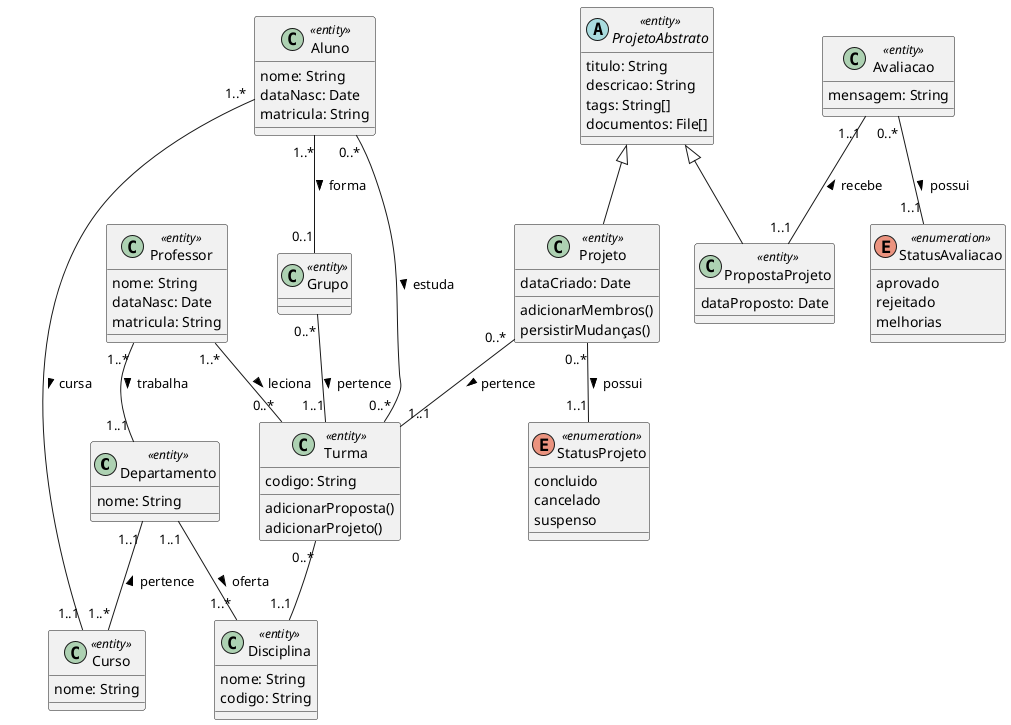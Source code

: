 @startuml 
' Muitas dessas classes estão envoltas nos macros de start/endsub pois
' queremos permitir include seletivo de classes em outros diagramas de classes
' de alguns casos de uso.
!startsub Departamento
class Departamento <<entity>> {
  nome: String
}
!endsub

!startsub Disciplina
class Disciplina <<entity>> {
  nome: String
  codigo: String
}
!endsub

!startsub Curso
class Curso <<entity>> {
  nome: String
}
!endsub

!startsub Professor
class Professor <<entity>> {
  nome: String
  dataNasc: Date
  matricula: String
}
!endsub

!startsub Aluno
class Aluno <<entity>> {
  nome: String
  dataNasc: Date
  matricula: String
}
!endsub

!startsub Grupo
class Grupo <<entity>> {
}
!endsub

!startsub StatusProjeto
enum StatusProjeto <<enumeration>> {
  concluido
  cancelado
  suspenso
}
!endsub

!startsub ProjetoAbstrato
abstract class ProjetoAbstrato <<entity>> {
  titulo: String
  descricao: String
  tags: String[]
  documentos: File[]
}
!endsub

!startsub Projeto
class Projeto <<entity>> {
  dataCriado: Date
  adicionarMembros()
  persistirMudanças()
}
!endsub

!startsub Turma
class Turma <<entity>> {
  codigo: String
  adicionarProposta()
  adicionarProjeto()
}
!endsub

!startsub PropostaProjeto
class PropostaProjeto <<entity>> {
  dataProposto: Date
}
!endsub

!startsub Avaliacao
class Avaliacao <<entity>> {
  mensagem: String
}
!endsub

!startsub StatusAvaliacao
enum StatusAvaliacao <<enumeration>> {
  aprovado
  rejeitado
  melhorias
}
!endsub

ProjetoAbstrato <|-- Projeto
ProjetoAbstrato <|-- PropostaProjeto

Avaliacao "0..*" -- "1..1" StatusAvaliacao : possui >
Avaliacao "1..1" -- "1..1" PropostaProjeto : recebe <

Aluno "1..*" -- "0..1" Grupo : forma >
Grupo "0..*" -- "1..1" Turma : pertence >
Aluno "0..*" -- "0..*" Turma : estuda >
Aluno "1..*" -- "1..1" Curso : cursa >

Professor "1..*" -- "1..1" Departamento : trabalha >
Professor "1..*" -- "0..*" Turma : leciona >

Departamento "1..1" -- "1..*" Disciplina : oferta >
Departamento "1..1" -- "1..*" Curso : pertence <

Turma "0..*" -- "1..1" Disciplina

Projeto "0..*" -- "1..1" StatusProjeto : possui >
Projeto "0..*" -- "1..1" Turma : pertence >
@enduml
